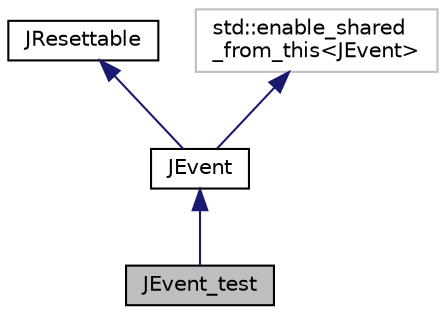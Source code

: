digraph "JEvent_test"
{
  edge [fontname="Helvetica",fontsize="10",labelfontname="Helvetica",labelfontsize="10"];
  node [fontname="Helvetica",fontsize="10",shape=record];
  Node1 [label="JEvent_test",height=0.2,width=0.4,color="black", fillcolor="grey75", style="filled" fontcolor="black"];
  Node2 -> Node1 [dir="back",color="midnightblue",fontsize="10",style="solid",fontname="Helvetica"];
  Node2 [label="JEvent",height=0.2,width=0.4,color="black", fillcolor="white", style="filled",URL="$class_j_event.html"];
  Node3 -> Node2 [dir="back",color="midnightblue",fontsize="10",style="solid",fontname="Helvetica"];
  Node3 [label="JResettable",height=0.2,width=0.4,color="black", fillcolor="white", style="filled",URL="$class_j_resettable.html"];
  Node4 -> Node2 [dir="back",color="midnightblue",fontsize="10",style="solid",fontname="Helvetica"];
  Node4 [label="std::enable_shared\l_from_this\<JEvent\>",height=0.2,width=0.4,color="grey75", fillcolor="white", style="filled"];
}
